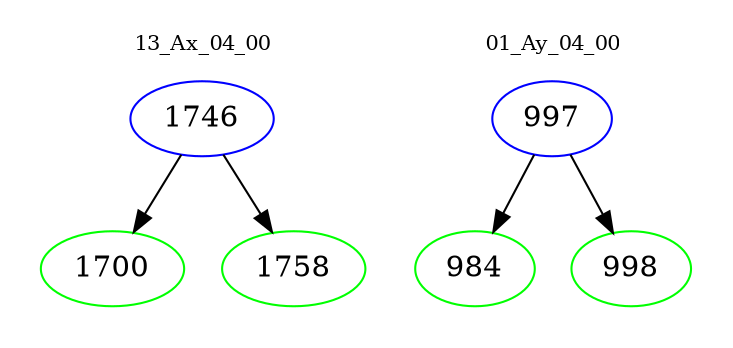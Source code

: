 digraph{
subgraph cluster_0 {
color = white
label = "13_Ax_04_00";
fontsize=10;
T0_1746 [label="1746", color="blue"]
T0_1746 -> T0_1700 [color="black"]
T0_1700 [label="1700", color="green"]
T0_1746 -> T0_1758 [color="black"]
T0_1758 [label="1758", color="green"]
}
subgraph cluster_1 {
color = white
label = "01_Ay_04_00";
fontsize=10;
T1_997 [label="997", color="blue"]
T1_997 -> T1_984 [color="black"]
T1_984 [label="984", color="green"]
T1_997 -> T1_998 [color="black"]
T1_998 [label="998", color="green"]
}
}
